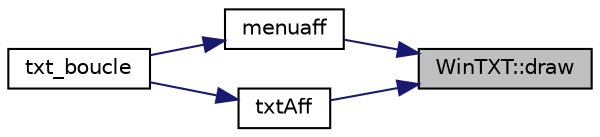 digraph "WinTXT::draw"
{
 // LATEX_PDF_SIZE
  edge [fontname="Helvetica",fontsize="10",labelfontname="Helvetica",labelfontsize="10"];
  node [fontname="Helvetica",fontsize="10",shape=record];
  rankdir="RL";
  Node1 [label="WinTXT::draw",height=0.2,width=0.4,color="black", fillcolor="grey75", style="filled", fontcolor="black",tooltip=" "];
  Node1 -> Node2 [dir="back",color="midnightblue",fontsize="10",style="solid"];
  Node2 [label="menuaff",height=0.2,width=0.4,color="black", fillcolor="white", style="filled",URL="$text_8cpp.html#a29a1bfcc6a1169185f63886b9c5bb4ae",tooltip=" "];
  Node2 -> Node3 [dir="back",color="midnightblue",fontsize="10",style="solid"];
  Node3 [label="txt_boucle",height=0.2,width=0.4,color="black", fillcolor="white", style="filled",URL="$text_8h.html#ac02ace423a2a7071ca853a3eeb3a7f16",tooltip=" "];
  Node1 -> Node4 [dir="back",color="midnightblue",fontsize="10",style="solid"];
  Node4 [label="txtAff",height=0.2,width=0.4,color="black", fillcolor="white", style="filled",URL="$text_8cpp.html#afde74a955ef9ff6e1307ae8e4912487b",tooltip=" "];
  Node4 -> Node3 [dir="back",color="midnightblue",fontsize="10",style="solid"];
}
